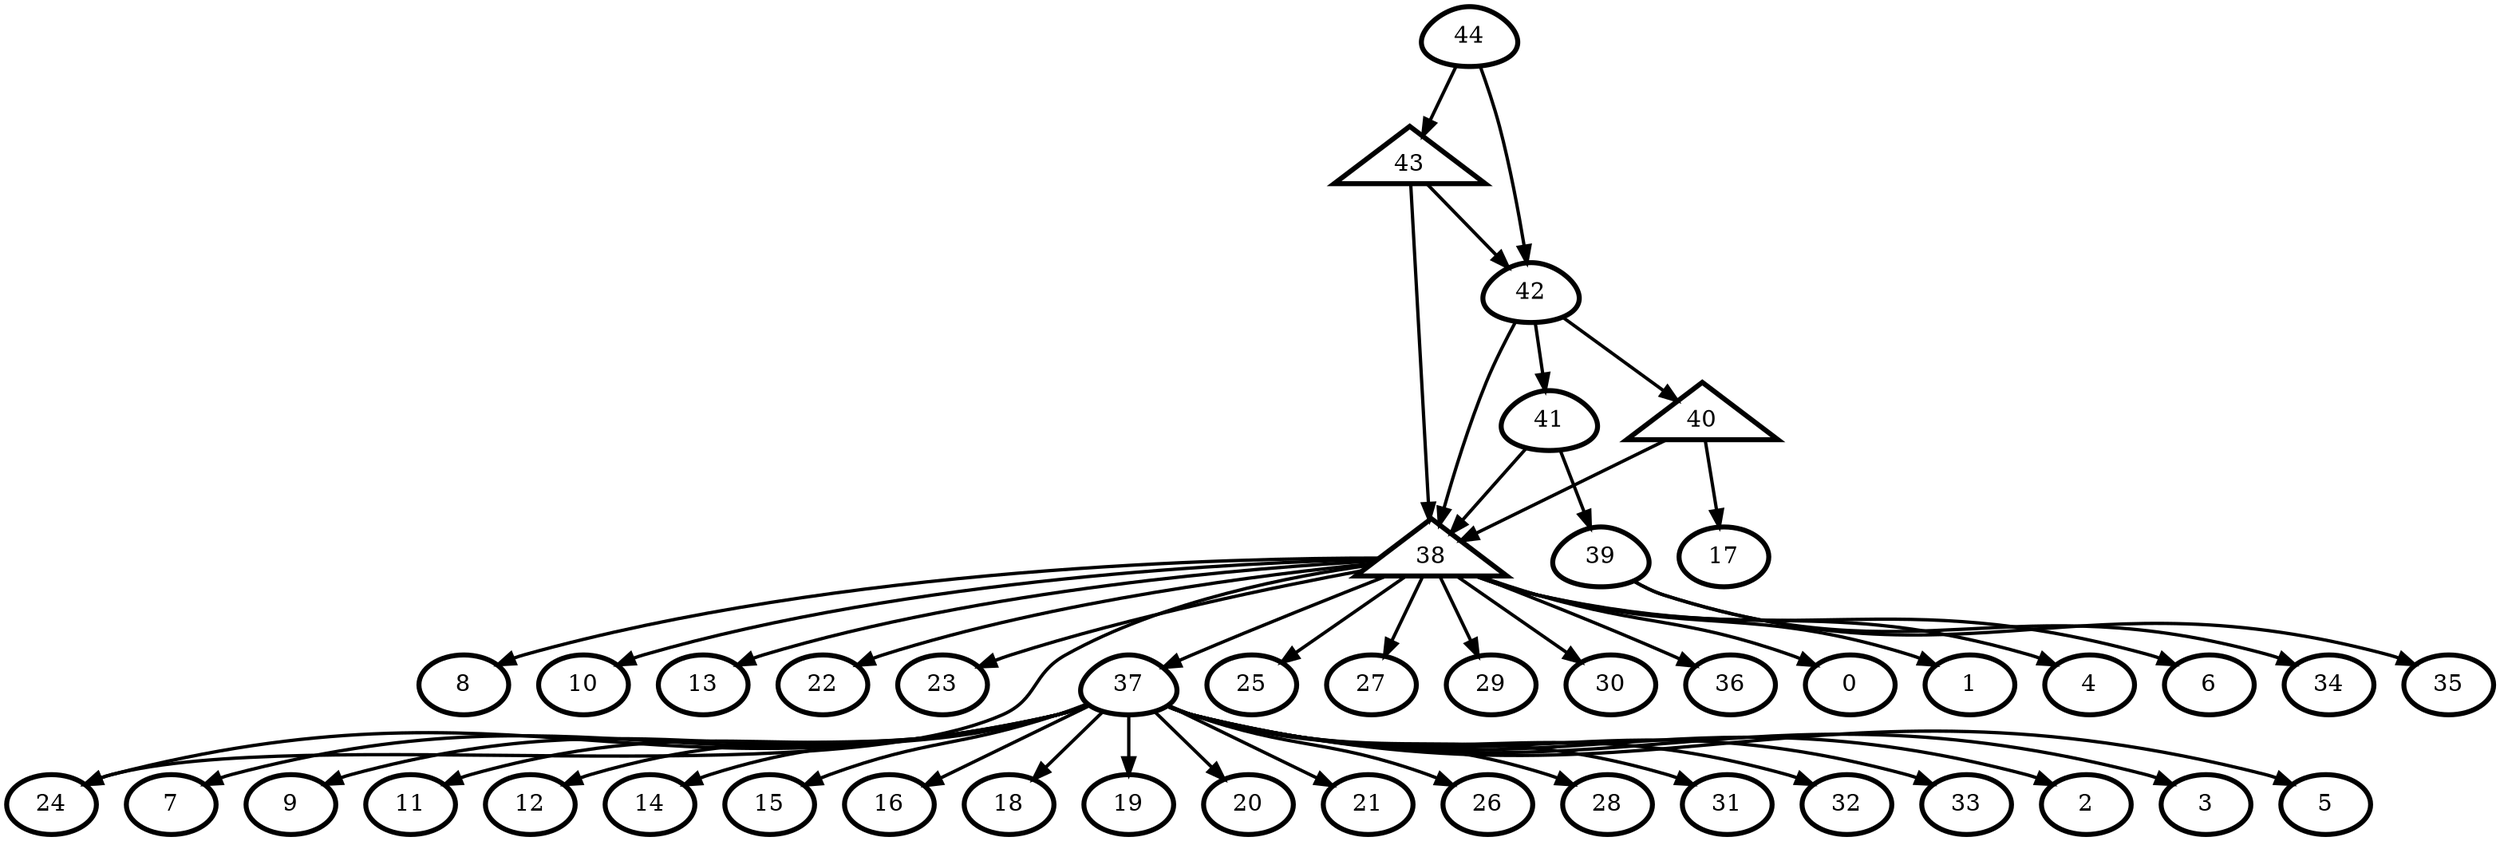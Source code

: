 digraph G {
    0 [penwidth=3,label="0"]
    1 [penwidth=3,label="1"]
    2 [penwidth=3,label="2"]
    3 [penwidth=3,label="3"]
    4 [penwidth=3,label="4"]
    5 [penwidth=3,label="5"]
    6 [penwidth=3,label="6"]
    7 [penwidth=3,label="7"]
    8 [penwidth=3,label="8"]
    9 [penwidth=3,label="9"]
    10 [penwidth=3,label="10"]
    11 [penwidth=3,label="11"]
    12 [penwidth=3,label="12"]
    13 [penwidth=3,label="13"]
    14 [penwidth=3,label="14"]
    15 [penwidth=3,label="15"]
    16 [penwidth=3,label="16"]
    17 [penwidth=3,label="17"]
    18 [penwidth=3,label="18"]
    19 [penwidth=3,label="19"]
    20 [penwidth=3,label="20"]
    21 [penwidth=3,label="21"]
    22 [penwidth=3,label="22"]
    23 [penwidth=3,label="23"]
    24 [penwidth=3,label="24"]
    25 [penwidth=3,label="25"]
    26 [penwidth=3,label="26"]
    27 [penwidth=3,label="27"]
    28 [penwidth=3,label="28"]
    29 [penwidth=3,label="29"]
    30 [penwidth=3,label="30"]
    31 [penwidth=3,label="31"]
    32 [penwidth=3,label="32"]
    33 [penwidth=3,label="33"]
    34 [penwidth=3,label="34"]
    35 [penwidth=3,label="35"]
    36 [penwidth=3,label="36"]
    37 [penwidth=3,label="37",shape = "egg"]
    38 [penwidth=3,label="39",shape = "egg"]
    39 [penwidth=3,label="41",shape = "egg"]
    40 [penwidth=3,label="42",shape = "egg"]
    41 [penwidth=3,label="38",shape = "triangle"]
    42 [penwidth=3,label="40",shape = "triangle"]
    43 [penwidth=3,label="43",shape = "triangle"]
    44 [penwidth=3,label="44",shape = "egg"]

    37 -> 14 [penwidth=2]
    37 -> 19 [penwidth=2]
    37 -> 9 [penwidth=2]
    37 -> 3 [penwidth=2]
    37 -> 7 [penwidth=2]
    37 -> 26 [penwidth=2]
    37 -> 21 [penwidth=2]
    37 -> 33 [penwidth=2]
    37 -> 12 [penwidth=2]
    37 -> 20 [penwidth=2]
    37 -> 11 [penwidth=2]
    37 -> 18 [penwidth=2]
    37 -> 31 [penwidth=2]
    37 -> 28 [penwidth=2]
    37 -> 24 [penwidth=2]
    37 -> 15 [penwidth=2]
    37 -> 32 [penwidth=2]
    37 -> 5 [penwidth=2]
    37 -> 16 [penwidth=2]
    37 -> 2 [penwidth=2]
    41 -> 8 [penwidth=2]
    41 -> 36 [penwidth=2]
    41 -> 24 [penwidth=2]
    41 -> 0 [penwidth=2]
    41 -> 27 [penwidth=2]
    41 -> 30 [penwidth=2]
    41 -> 22 [penwidth=2]
    41 -> 25 [penwidth=2]
    41 -> 37 [penwidth=2]
    41 -> 29 [penwidth=2]
    41 -> 4 [penwidth=2]
    41 -> 23 [penwidth=2]
    41 -> 6 [penwidth=2]
    41 -> 1 [penwidth=2]
    41 -> 13 [penwidth=2]
    41 -> 10 [penwidth=2]
    38 -> 35 [penwidth=2]
    38 -> 34 [penwidth=2]
    42 -> 17 [penwidth=2]
    42 -> 41 [penwidth=2]
    39 -> 38 [penwidth=2]
    39 -> 41 [penwidth=2]
    40 -> 42 [penwidth=2]
    40 -> 39 [penwidth=2]
    40 -> 41 [penwidth=2]
    43 -> 40 [penwidth=2]
    43 -> 41 [penwidth=2]
    44 -> 40 [penwidth=2]
    44 -> 43 [penwidth=2]
}